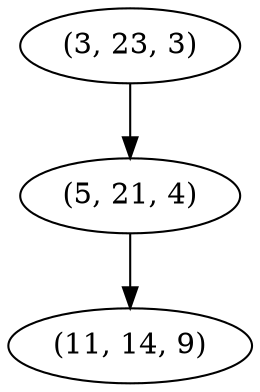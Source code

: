 digraph tree {
    "(3, 23, 3)";
    "(5, 21, 4)";
    "(11, 14, 9)";
    "(3, 23, 3)" -> "(5, 21, 4)";
    "(5, 21, 4)" -> "(11, 14, 9)";
}
